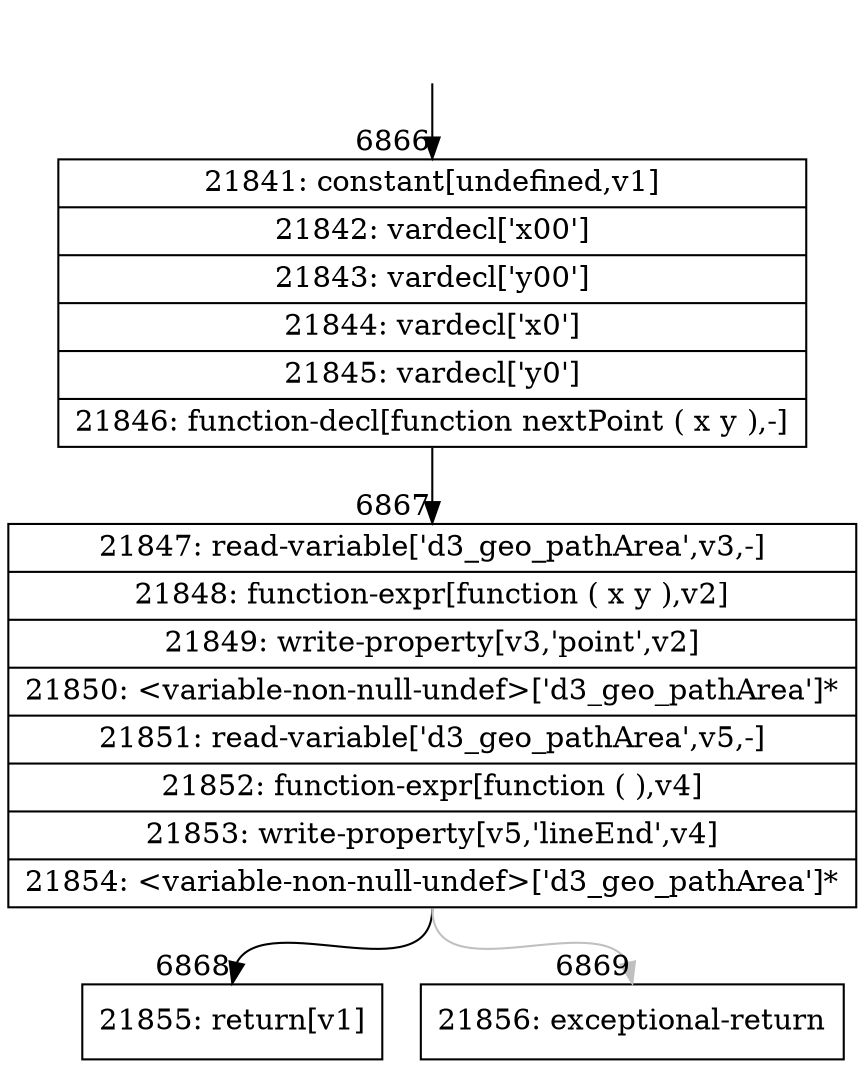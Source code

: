 digraph {
rankdir="TD"
BB_entry610[shape=none,label=""];
BB_entry610 -> BB6866 [tailport=s, headport=n, headlabel="    6866"]
BB6866 [shape=record label="{21841: constant[undefined,v1]|21842: vardecl['x00']|21843: vardecl['y00']|21844: vardecl['x0']|21845: vardecl['y0']|21846: function-decl[function nextPoint ( x y ),-]}" ] 
BB6866 -> BB6867 [tailport=s, headport=n, headlabel="      6867"]
BB6867 [shape=record label="{21847: read-variable['d3_geo_pathArea',v3,-]|21848: function-expr[function ( x y ),v2]|21849: write-property[v3,'point',v2]|21850: \<variable-non-null-undef\>['d3_geo_pathArea']*|21851: read-variable['d3_geo_pathArea',v5,-]|21852: function-expr[function ( ),v4]|21853: write-property[v5,'lineEnd',v4]|21854: \<variable-non-null-undef\>['d3_geo_pathArea']*}" ] 
BB6867 -> BB6868 [tailport=s, headport=n, headlabel="      6868"]
BB6867 -> BB6869 [tailport=s, headport=n, color=gray, headlabel="      6869"]
BB6868 [shape=record label="{21855: return[v1]}" ] 
BB6869 [shape=record label="{21856: exceptional-return}" ] 
//#$~ 3953
}
